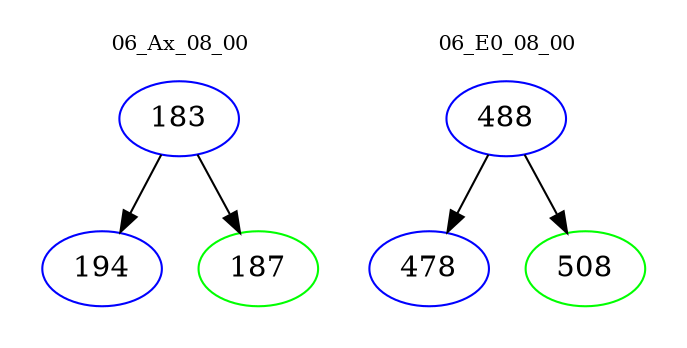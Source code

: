 digraph{
subgraph cluster_0 {
color = white
label = "06_Ax_08_00";
fontsize=10;
T0_183 [label="183", color="blue"]
T0_183 -> T0_194 [color="black"]
T0_194 [label="194", color="blue"]
T0_183 -> T0_187 [color="black"]
T0_187 [label="187", color="green"]
}
subgraph cluster_1 {
color = white
label = "06_E0_08_00";
fontsize=10;
T1_488 [label="488", color="blue"]
T1_488 -> T1_478 [color="black"]
T1_478 [label="478", color="blue"]
T1_488 -> T1_508 [color="black"]
T1_508 [label="508", color="green"]
}
}
